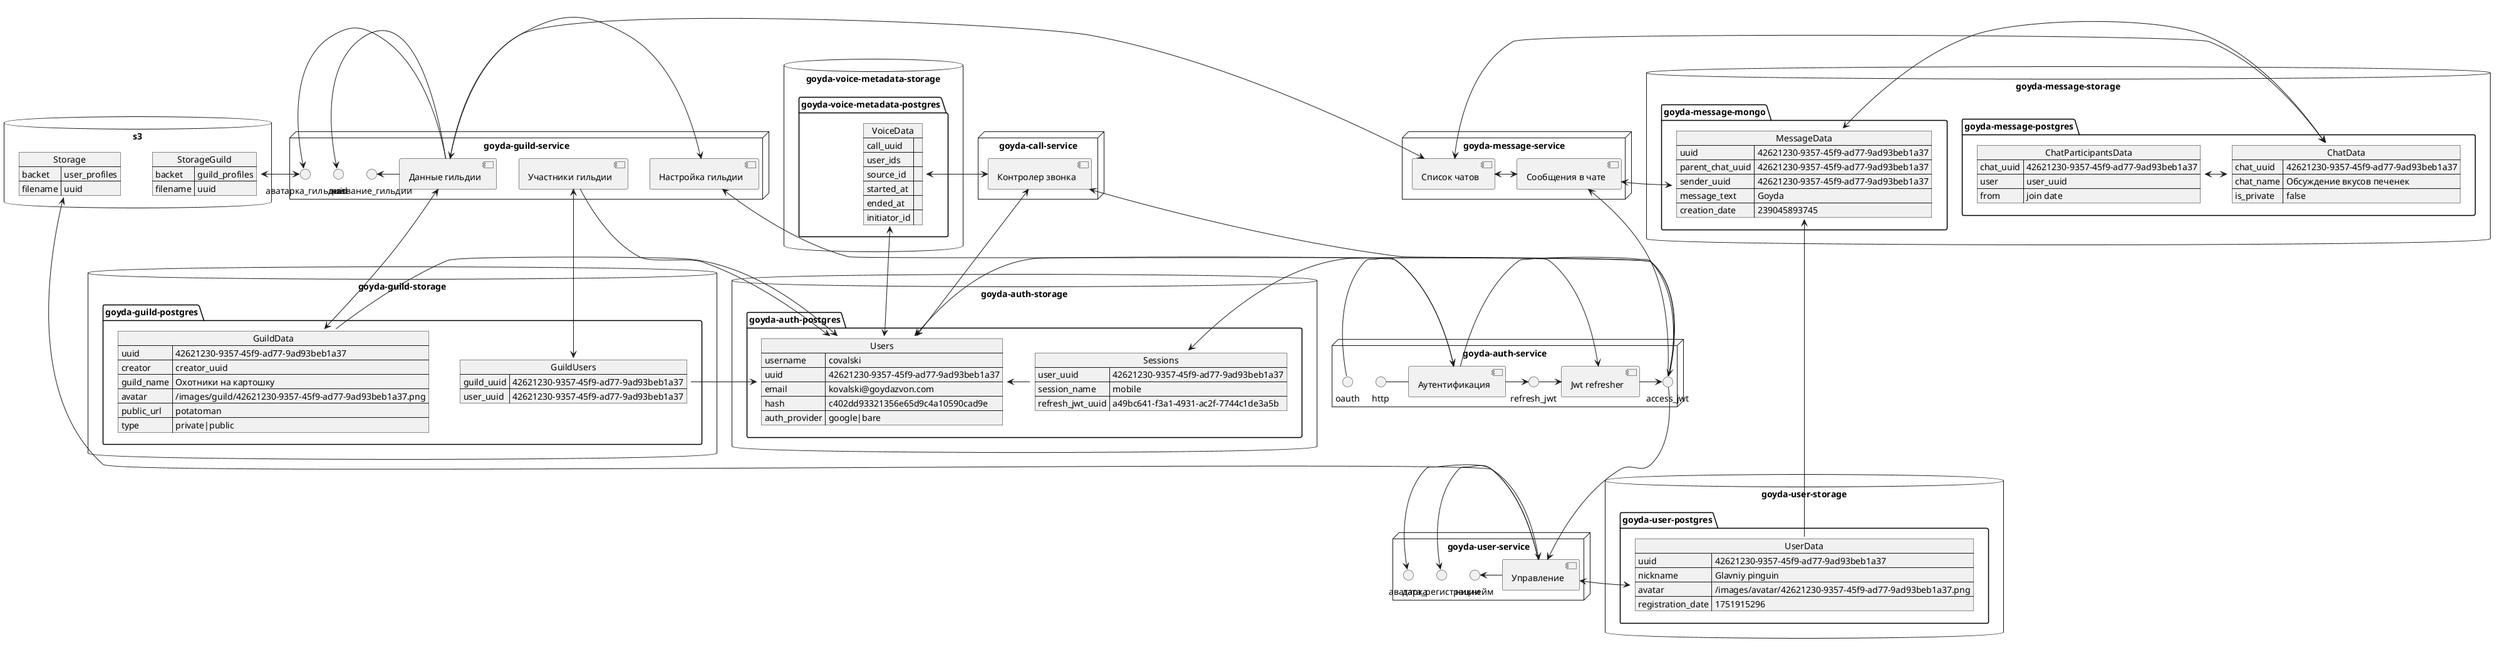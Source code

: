 @startuml
database "s3" {
  json Storage {
    "backet": "user_profiles",
    "filename": "uuid"
  }
  json StorageGuild {
    "backet": "guild_profiles",
    "filename": "uuid"
  }
}


node "goyda-auth-service" {
  [Аутентификация] -> access_jwt
  [Аутентификация] -> refresh_jwt
  http - [Аутентификация]
  oauth -> [Аутентификация]
  refresh_jwt -> [Jwt refresher]
  [Jwt refresher] -> access_jwt
}

database "goyda-auth-storage" {
  folder "goyda-auth-postgres" {
    json Users {
      "username":"covalski",
      "uuid": "42621230-9357-45f9-ad77-9ad93beb1a37",
      "email": "kovalski@goydazvon.com",
      "hash": "c402dd93321356e65d9c4a10590cad9e",
      "auth_provider": "google|bare"
    }
    json Sessions {
      "user_uuid": "42621230-9357-45f9-ad77-9ad93beb1a37",
      "session_name": "mobile",
      "refresh_jwt_uuid": "a49bc641-f3a1-4931-ac2f-7744c1de3a5b"
    }
    [Users] <- [Sessions]
  }
}

[Аутентификация] <-> [Users]
[Jwt refresher] <-> [Sessions]


node "goyda-user-service" {
  аватарка <- [Управление] 
  никнейм <- [Управление]
  дата_регистрации <- [Управление]
  access_jwt --> [Управление]
}

[Storage] <-> [Управление]

database "goyda-user-storage" {
  folder "goyda-user-postgres" {
    json UserData {
      "uuid":"42621230-9357-45f9-ad77-9ad93beb1a37",
      "nickname": "Glavniy pinguin",
      "avatar": "/images/avatar/42621230-9357-45f9-ad77-9ad93beb1a37.png",
      "registration_date": "1751915296"
    }
  }
}

[Управление] <-> [UserData]


node "goyda-guild-service" {
  [Настройка гильдии] <-- access_jwt
  [Настройка гильдии] <-> [Данные гильдии] 
  uuid <- [Данные гильдии] 
  аватарка_гильдии <- [Данные гильдии]
  аватарка_гильдии <-> [StorageGuild]
  название_гильдии <- [Данные гильдии]
  [Участники гильдии] -> [Users]
}

database "goyda-guild-storage" {
  folder "goyda-guild-postgres" {
    json GuildData {
      "uuid": "42621230-9357-45f9-ad77-9ad93beb1a37",
      "creator": "creator_uuid",
      "guild_name": "Охотники на картошку",
      "avatar": "/images/guild/42621230-9357-45f9-ad77-9ad93beb1a37.png",
      "public_url": "potatoman",
      "type": "private|public"
    }
    json GuildUsers {
      "guild_uuid": "42621230-9357-45f9-ad77-9ad93beb1a37",
      "user_uuid": "42621230-9357-45f9-ad77-9ad93beb1a37"
    }
  }
}
[Данные гильдии] <-> [GuildData]
[Участники гильдии] <-> [GuildUsers]
[GuildUsers] -> [Users]
[GuildData] -> [Users]

node "goyda-message-service" {
  [Список чатов] <-> [Сообщения в чате]
  [Сообщения в чате] <-- access_jwt
  [Список чатов] <- [Данные гильдии]
}

database "goyda-message-storage" {
  folder "goyda-message-postgres" {
    json ChatData {
      "chat_uuid": "42621230-9357-45f9-ad77-9ad93beb1a37",
      "chat_name": "Обсуждение вкусов печенек",
      "is_private": "false"
    }
    json ChatParticipantsData {
      "chat_uuid": "42621230-9357-45f9-ad77-9ad93beb1a37",
      "user": "user_uuid",
      "from": "join date"
    }
  }
  folder "goyda-message-mongo" {
    json MessageData {
      "uuid": "42621230-9357-45f9-ad77-9ad93beb1a37",
      "parent_chat_uuid": "42621230-9357-45f9-ad77-9ad93beb1a37",
      "sender_uuid": "42621230-9357-45f9-ad77-9ad93beb1a37",
      "message_text": "Goyda",
      "creation_date": "239045893745"
    }
  }
  [MessageData] <-> [ChatData]
  [ChatParticipantsData] <-> [ChatData]
}
[MessageData] <- [UserData]

[Список чатов] <-> [ChatData]
[Сообщения в чате] <-> [MessageData]

node "goyda-call-service" {
  [Контролер звонка] <-- access_jwt
}

database "goyda-voice-metadata-storage" {
  folder "goyda-voice-metadata-postgres" {
    json VoiceData {
      "call_uuid": "",
      "user_ids": "",
      "source_id": "",
      "started_at": "",
      "ended_at": "",
      "initiator_id": ""
    }
  }
}

[Контролер звонка] <-> [VoiceData]
[Контролер звонка] <-> [Users]
[VoiceData] <-> [Users]

@enduml

